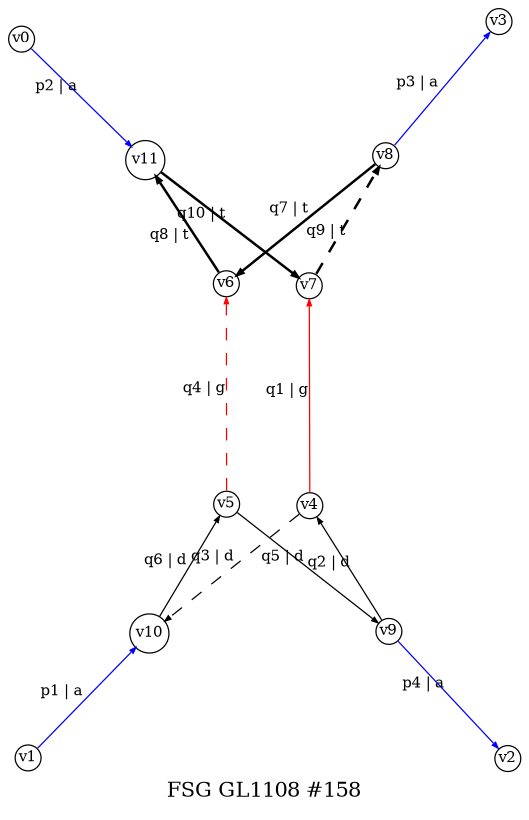 digraph dot_158_0_GL1108 {
label="FSG GL1108 #158";
noverlap="scale"; layout="neato";
graph [ fontsize=10,ratio=1.5 ];
node [ fontsize=7,shape=circle,margin=0,height=0.01,penwidth=0.6 ];
edge [ fontsize=7,arrowsize=0.3,penwidth=0.6 ];
"v1" -> "v10" [label="p1 | a",color="blue",penwidth="0.6",style="solid"];
"v0" -> "v11" [label="p2 | a",color="blue",penwidth="0.6",style="solid"];
"v8" -> "v3" [label="p3 | a",color="blue",penwidth="0.6",style="solid"];
"v9" -> "v2" [label="p4 | a",color="blue",penwidth="0.6",style="solid"];
"v4" -> "v7" [label="q1 | g",color="red",penwidth="0.6",style="solid"];
"v9" -> "v4" [label="q2 | d",color="black",penwidth="0.6",style="solid"];
"v4" -> "v10" [label="q3 | d",color="black",penwidth="0.6",style="dashed"];
"v5" -> "v6" [label="q4 | g",color="red",penwidth="0.6",style="dashed"];
"v5" -> "v9" [label="q5 | d",color="black",penwidth="0.6",style="solid"];
"v10" -> "v5" [label="q6 | d",color="black",penwidth="0.6",style="solid"];
"v8" -> "v6" [label="q7 | t",color="black",penwidth="1.2",style="solid"];
"v6" -> "v11" [label="q8 | t",color="black",penwidth="1.2",style="solid"];
"v7" -> "v8" [label="q9 | t",color="black",penwidth="1.2",style="dashed"];
"v11" -> "v7" [label="q10 | t",color="black",penwidth="1.2",style="solid"];
}